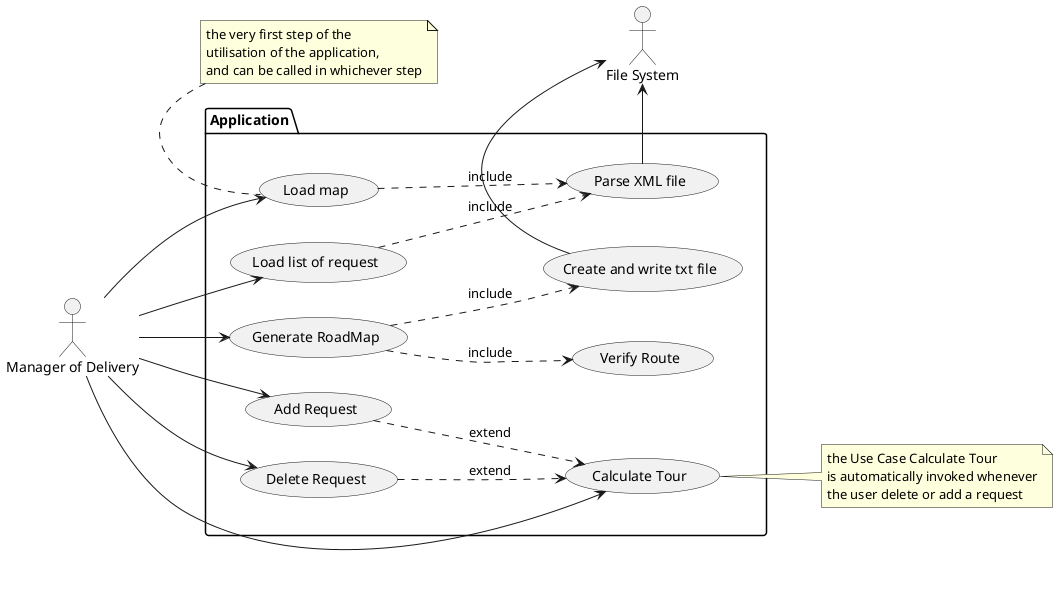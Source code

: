 
@startuml


left to right direction

:Manager of Delivery: as User
:File System: as fs

package Application {
    usecase "Load map" as LoadMap
    usecase "Load list of request" as LoadRequests
    usecase "Calculate Tour" as CalculateTour
    usecase "Generate RoadMap" as GenerateRoadMap
    usecase "Verify Route" as VerifyRoute
    usecase "Add Request" as AddRequest
    usecase "Delete Request" as DeleteRequest

    usecase "Parse XML file" as ParseXML
    usecase "Create and write txt file" as WriteTXT

    LoadMap ..> ParseXML : include
    LoadRequests ..> ParseXML : include
    GenerateRoadMap ..> WriteTXT : include
    GenerateRoadMap ..> VerifyRoute : include

    AddRequest ..> CalculateTour : extend
    DeleteRequest ..> CalculateTour : extend
}
    User -[hidden]->Application
    User --> LoadMap
    User --> LoadRequests
    User --> CalculateTour
    User --> GenerateRoadMap
    User --> AddRequest
    User --> DeleteRequest


'    Application -[hidden]> fs
    ParseXML -> fs
    WriteTXT -> fs


note right of CalculateTour
the Use Case Calculate Tour
is automatically invoked whenever
the user delete or add a request
end note

note top of LoadMap
the very first step of the
utilisation of the application,
and can be called in whichever step
end note

@enduml